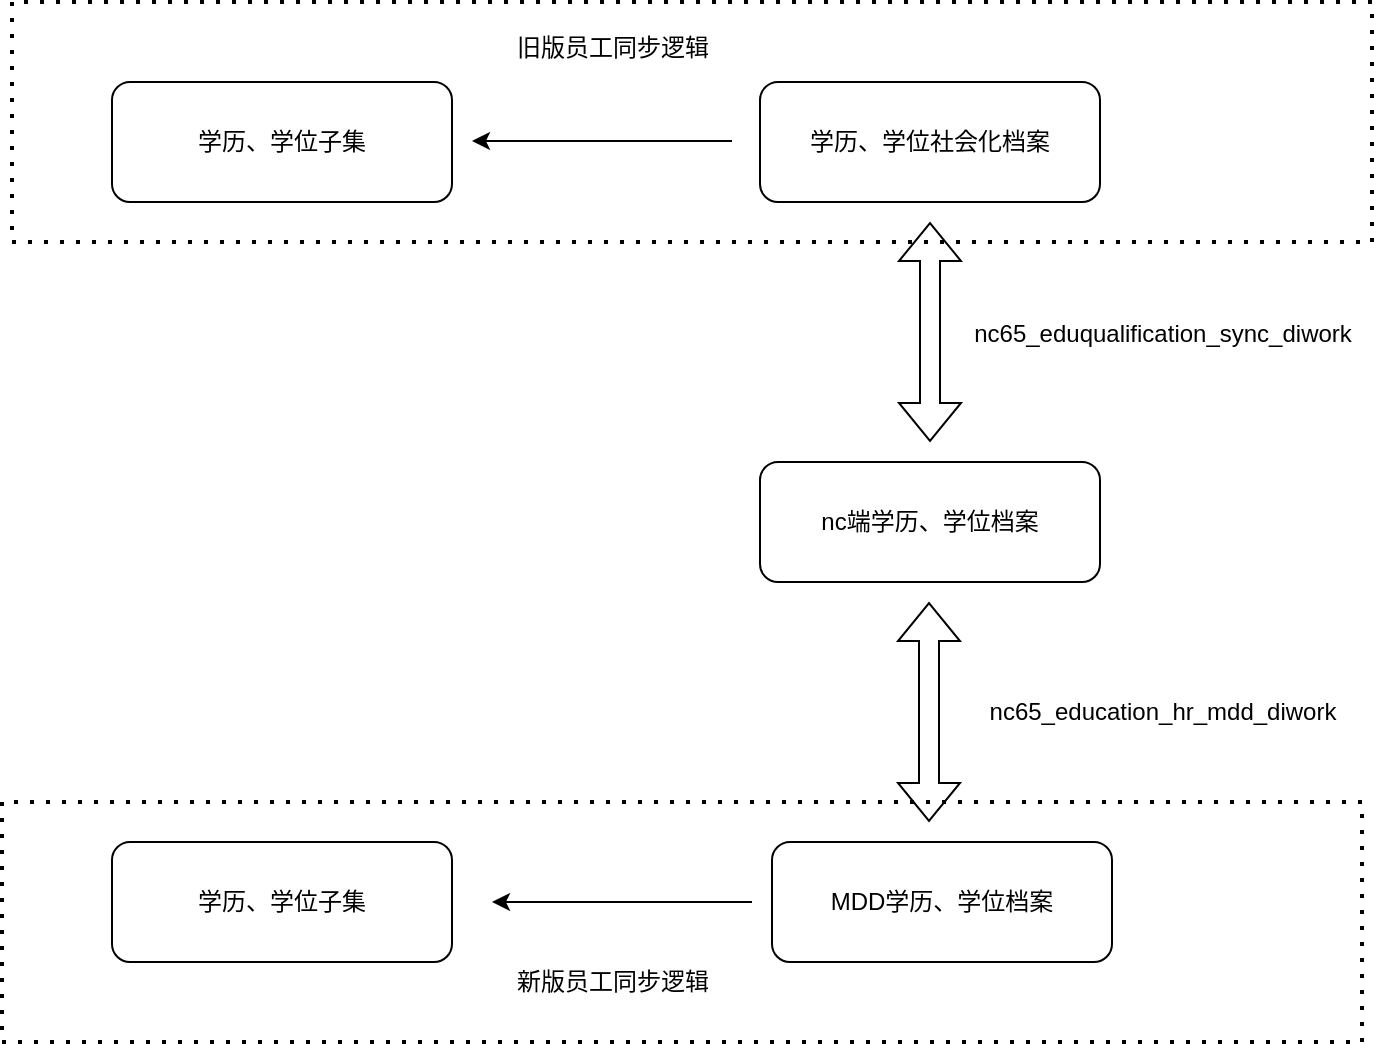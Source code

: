 <mxfile version="22.0.4" type="github">
  <diagram name="第 1 页" id="EBEmyOvG5PcbelczsWGv">
    <mxGraphModel dx="1434" dy="761" grid="1" gridSize="10" guides="1" tooltips="1" connect="1" arrows="1" fold="1" page="1" pageScale="1" pageWidth="827" pageHeight="1169" math="0" shadow="0">
      <root>
        <mxCell id="0" />
        <mxCell id="1" parent="0" />
        <mxCell id="hj25lzAfZWwZgBXHT2Hr-1" value="nc端学历、学位档案" style="rounded=1;whiteSpace=wrap;html=1;" vertex="1" parent="1">
          <mxGeometry x="414" y="310" width="170" height="60" as="geometry" />
        </mxCell>
        <mxCell id="hj25lzAfZWwZgBXHT2Hr-2" value="学历、学位社会化档案" style="rounded=1;whiteSpace=wrap;html=1;" vertex="1" parent="1">
          <mxGeometry x="414" y="120" width="170" height="60" as="geometry" />
        </mxCell>
        <mxCell id="hj25lzAfZWwZgBXHT2Hr-3" value="MDD学历、学位档案" style="rounded=1;whiteSpace=wrap;html=1;" vertex="1" parent="1">
          <mxGeometry x="420" y="500" width="170" height="60" as="geometry" />
        </mxCell>
        <mxCell id="hj25lzAfZWwZgBXHT2Hr-4" value="学历、学位子集" style="rounded=1;whiteSpace=wrap;html=1;" vertex="1" parent="1">
          <mxGeometry x="90" y="120" width="170" height="60" as="geometry" />
        </mxCell>
        <mxCell id="hj25lzAfZWwZgBXHT2Hr-5" value="学历、学位子集" style="rounded=1;whiteSpace=wrap;html=1;" vertex="1" parent="1">
          <mxGeometry x="90" y="500" width="170" height="60" as="geometry" />
        </mxCell>
        <mxCell id="hj25lzAfZWwZgBXHT2Hr-9" value="" style="shape=flexArrow;endArrow=classic;startArrow=classic;html=1;rounded=0;" edge="1" parent="1">
          <mxGeometry width="100" height="100" relative="1" as="geometry">
            <mxPoint x="499" y="300" as="sourcePoint" />
            <mxPoint x="499" y="190" as="targetPoint" />
          </mxGeometry>
        </mxCell>
        <mxCell id="hj25lzAfZWwZgBXHT2Hr-10" value="nc65_eduqualification_sync_diwork" style="text;html=1;align=center;verticalAlign=middle;resizable=0;points=[];autosize=1;strokeColor=none;fillColor=none;" vertex="1" parent="1">
          <mxGeometry x="510" y="231" width="210" height="30" as="geometry" />
        </mxCell>
        <mxCell id="hj25lzAfZWwZgBXHT2Hr-11" value="" style="shape=flexArrow;endArrow=classic;startArrow=classic;html=1;rounded=0;" edge="1" parent="1">
          <mxGeometry width="100" height="100" relative="1" as="geometry">
            <mxPoint x="498.5" y="490" as="sourcePoint" />
            <mxPoint x="498.5" y="380" as="targetPoint" />
          </mxGeometry>
        </mxCell>
        <mxCell id="hj25lzAfZWwZgBXHT2Hr-12" value="nc65_education_hr_mdd_diwork" style="text;html=1;align=center;verticalAlign=middle;resizable=0;points=[];autosize=1;strokeColor=none;fillColor=none;" vertex="1" parent="1">
          <mxGeometry x="515" y="420" width="200" height="30" as="geometry" />
        </mxCell>
        <mxCell id="hj25lzAfZWwZgBXHT2Hr-14" value="" style="endArrow=none;dashed=1;html=1;dashPattern=1 3;strokeWidth=2;rounded=0;" edge="1" parent="1">
          <mxGeometry width="50" height="50" relative="1" as="geometry">
            <mxPoint x="40" y="80" as="sourcePoint" />
            <mxPoint x="40" y="80" as="targetPoint" />
            <Array as="points">
              <mxPoint x="40" y="200" />
              <mxPoint x="720" y="200" />
              <mxPoint x="720" y="80" />
            </Array>
          </mxGeometry>
        </mxCell>
        <mxCell id="hj25lzAfZWwZgBXHT2Hr-16" value="" style="endArrow=none;dashed=1;html=1;dashPattern=1 3;strokeWidth=2;rounded=0;" edge="1" parent="1">
          <mxGeometry width="50" height="50" relative="1" as="geometry">
            <mxPoint x="35" y="480" as="sourcePoint" />
            <mxPoint x="35" y="480" as="targetPoint" />
            <Array as="points">
              <mxPoint x="35" y="600" />
              <mxPoint x="715" y="600" />
              <mxPoint x="715" y="480" />
            </Array>
          </mxGeometry>
        </mxCell>
        <mxCell id="hj25lzAfZWwZgBXHT2Hr-17" value="旧版员工同步逻辑" style="text;html=1;align=center;verticalAlign=middle;resizable=0;points=[];autosize=1;strokeColor=none;fillColor=none;" vertex="1" parent="1">
          <mxGeometry x="280" y="88" width="120" height="30" as="geometry" />
        </mxCell>
        <mxCell id="hj25lzAfZWwZgBXHT2Hr-18" value="新版员工同步逻辑" style="text;html=1;align=center;verticalAlign=middle;resizable=0;points=[];autosize=1;strokeColor=none;fillColor=none;" vertex="1" parent="1">
          <mxGeometry x="280" y="555" width="120" height="30" as="geometry" />
        </mxCell>
        <mxCell id="hj25lzAfZWwZgBXHT2Hr-19" value="" style="endArrow=classic;html=1;rounded=0;" edge="1" parent="1">
          <mxGeometry width="50" height="50" relative="1" as="geometry">
            <mxPoint x="410" y="530" as="sourcePoint" />
            <mxPoint x="280" y="530" as="targetPoint" />
          </mxGeometry>
        </mxCell>
        <mxCell id="hj25lzAfZWwZgBXHT2Hr-20" value="" style="endArrow=classic;html=1;rounded=0;" edge="1" parent="1">
          <mxGeometry width="50" height="50" relative="1" as="geometry">
            <mxPoint x="400" y="149.5" as="sourcePoint" />
            <mxPoint x="270" y="149.5" as="targetPoint" />
          </mxGeometry>
        </mxCell>
      </root>
    </mxGraphModel>
  </diagram>
</mxfile>
